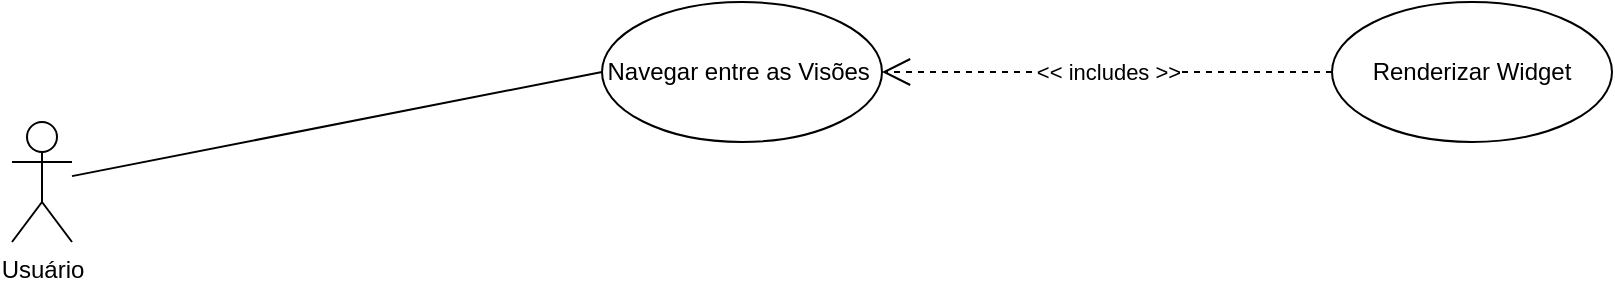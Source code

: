 <mxfile version="15.1.1" type="device" pages="2"><diagram id="THj_LYLg6V2c_NQHtL3b" name="Diagrama de Caso de USo"><mxGraphModel dx="1422" dy="805" grid="1" gridSize="10" guides="1" tooltips="1" connect="1" arrows="1" fold="1" page="1" pageScale="1" pageWidth="1169" pageHeight="827" math="0" shadow="0"><root><mxCell id="0"/><mxCell id="1" parent="0"/><mxCell id="EOrFtkxf4zRqqppEf-Ch-1" value="Usuário" style="shape=umlActor;verticalLabelPosition=bottom;verticalAlign=top;html=1;" vertex="1" parent="1"><mxGeometry x="150" y="290" width="30" height="60" as="geometry"/></mxCell><mxCell id="EOrFtkxf4zRqqppEf-Ch-2" value="Navegar entre as Visões&amp;nbsp;" style="ellipse;whiteSpace=wrap;html=1;" vertex="1" parent="1"><mxGeometry x="445" y="230" width="140" height="70" as="geometry"/></mxCell><mxCell id="EOrFtkxf4zRqqppEf-Ch-6" value="" style="endArrow=none;startArrow=none;endFill=0;startFill=0;html=1;entryX=0;entryY=0.5;entryDx=0;entryDy=0;" edge="1" parent="1" source="EOrFtkxf4zRqqppEf-Ch-1" target="EOrFtkxf4zRqqppEf-Ch-2"><mxGeometry width="160" relative="1" as="geometry"><mxPoint x="280" y="400" as="sourcePoint"/><mxPoint x="440" y="400" as="targetPoint"/></mxGeometry></mxCell><mxCell id="EOrFtkxf4zRqqppEf-Ch-9" value="Renderizar Widget" style="ellipse;whiteSpace=wrap;html=1;" vertex="1" parent="1"><mxGeometry x="810" y="230" width="140" height="70" as="geometry"/></mxCell><mxCell id="EOrFtkxf4zRqqppEf-Ch-10" value="&amp;lt;&amp;lt; includes &amp;gt;&amp;gt;" style="endArrow=open;endSize=12;dashed=1;html=1;entryX=1;entryY=0.5;entryDx=0;entryDy=0;exitX=0;exitY=0.5;exitDx=0;exitDy=0;" edge="1" parent="1" source="EOrFtkxf4zRqqppEf-Ch-9" target="EOrFtkxf4zRqqppEf-Ch-2"><mxGeometry width="160" relative="1" as="geometry"><mxPoint x="630" y="270" as="sourcePoint"/><mxPoint x="790" y="270" as="targetPoint"/></mxGeometry></mxCell></root></mxGraphModel></diagram><diagram id="_kLhkF4n8smCMhdT59Ck" name="Diagrama de Atividade"><mxGraphModel dx="2844" dy="1610" grid="1" gridSize="10" guides="1" tooltips="1" connect="1" arrows="1" fold="1" page="1" pageScale="1" pageWidth="1169" pageHeight="827" math="0" shadow="0"><root><mxCell id="Y55pQXGXQPFO0IFNByHE-0"/><mxCell id="Y55pQXGXQPFO0IFNByHE-1" parent="Y55pQXGXQPFO0IFNByHE-0"/><mxCell id="Y55pQXGXQPFO0IFNByHE-6" value="Desativar a widget anterior" style="rounded=1;whiteSpace=wrap;html=1;arcSize=40;fontColor=#000000;fillColor=#ffffc0;strokeColor=#ff0000;" vertex="1" parent="Y55pQXGXQPFO0IFNByHE-1"><mxGeometry x="335" y="220" width="120" height="40" as="geometry"/></mxCell><mxCell id="Y55pQXGXQPFO0IFNByHE-7" value="" style="edgeStyle=orthogonalEdgeStyle;html=1;verticalAlign=bottom;endArrow=open;endSize=8;strokeColor=#ff0000;" edge="1" source="Y55pQXGXQPFO0IFNByHE-6" parent="Y55pQXGXQPFO0IFNByHE-1"><mxGeometry relative="1" as="geometry"><mxPoint x="395" y="320" as="targetPoint"/></mxGeometry></mxCell><mxCell id="Y55pQXGXQPFO0IFNByHE-8" value="Deve salvar algum dado da widget anterior?" style="rhombus;whiteSpace=wrap;html=1;fillColor=#ffffc0;strokeColor=#ff0000;" vertex="1" parent="Y55pQXGXQPFO0IFNByHE-1"><mxGeometry x="310" y="320" width="170" height="120" as="geometry"/></mxCell><mxCell id="Y55pQXGXQPFO0IFNByHE-9" value="no" style="edgeStyle=orthogonalEdgeStyle;html=1;align=left;verticalAlign=bottom;endArrow=open;endSize=8;strokeColor=#ff0000;entryX=-0.2;entryY=0.213;entryDx=0;entryDy=0;entryPerimeter=0;" edge="1" source="Y55pQXGXQPFO0IFNByHE-8" parent="Y55pQXGXQPFO0IFNByHE-1" target="Y55pQXGXQPFO0IFNByHE-15"><mxGeometry x="-1" relative="1" as="geometry"><mxPoint x="535" y="340" as="targetPoint"/></mxGeometry></mxCell><mxCell id="Y55pQXGXQPFO0IFNByHE-10" value="yes" style="edgeStyle=orthogonalEdgeStyle;html=1;align=left;verticalAlign=top;endArrow=open;endSize=8;strokeColor=#ff0000;entryX=0.5;entryY=0;entryDx=0;entryDy=0;exitX=0.5;exitY=1;exitDx=0;exitDy=0;" edge="1" source="Y55pQXGXQPFO0IFNByHE-8" parent="Y55pQXGXQPFO0IFNByHE-1" target="Y55pQXGXQPFO0IFNByHE-16"><mxGeometry x="-1" relative="1" as="geometry"><mxPoint x="395" y="420" as="targetPoint"/><Array as="points"><mxPoint x="395" y="490"/><mxPoint x="395" y="490"/></Array></mxGeometry></mxCell><mxCell id="Y55pQXGXQPFO0IFNByHE-11" value="Renderizar a próxima widget" style="rounded=1;whiteSpace=wrap;html=1;arcSize=40;fontColor=#000000;fillColor=#ffffc0;strokeColor=#ff0000;" vertex="1" parent="Y55pQXGXQPFO0IFNByHE-1"><mxGeometry x="745" y="340" width="120" height="40" as="geometry"/></mxCell><mxCell id="Y55pQXGXQPFO0IFNByHE-12" value="" style="edgeStyle=orthogonalEdgeStyle;html=1;verticalAlign=bottom;endArrow=open;endSize=8;strokeColor=#ff0000;entryX=0.5;entryY=0;entryDx=0;entryDy=0;" edge="1" source="Y55pQXGXQPFO0IFNByHE-11" parent="Y55pQXGXQPFO0IFNByHE-1" target="Y55pQXGXQPFO0IFNByHE-13"><mxGeometry relative="1" as="geometry"><mxPoint x="785" y="420" as="targetPoint"/></mxGeometry></mxCell><mxCell id="Y55pQXGXQPFO0IFNByHE-13" value="Ativar as funcionalidades da widget" style="rounded=1;whiteSpace=wrap;html=1;arcSize=40;fontColor=#000000;fillColor=#ffffc0;strokeColor=#ff0000;" vertex="1" parent="Y55pQXGXQPFO0IFNByHE-1"><mxGeometry x="745" y="474" width="120" height="40" as="geometry"/></mxCell><mxCell id="Y55pQXGXQPFO0IFNByHE-14" value="" style="edgeStyle=orthogonalEdgeStyle;html=1;verticalAlign=bottom;endArrow=open;endSize=8;strokeColor=#ff0000;entryX=0.5;entryY=0;entryDx=0;entryDy=0;exitX=0.5;exitY=1;exitDx=0;exitDy=0;" edge="1" parent="Y55pQXGXQPFO0IFNByHE-1" source="Y55pQXGXQPFO0IFNByHE-13" target="Y55pQXGXQPFO0IFNByHE-20"><mxGeometry relative="1" as="geometry"><mxPoint x="775" y="630" as="targetPoint"/><mxPoint x="775" y="530" as="sourcePoint"/><Array as="points"><mxPoint x="805" y="640"/><mxPoint x="805" y="640"/></Array></mxGeometry></mxCell><mxCell id="Y55pQXGXQPFO0IFNByHE-15" value="" style="html=1;points=[];perimeter=orthogonalPerimeter;fillColor=#201E21;" vertex="1" parent="Y55pQXGXQPFO0IFNByHE-1"><mxGeometry x="625" y="320" width="10" height="80" as="geometry"/></mxCell><mxCell id="Y55pQXGXQPFO0IFNByHE-16" value="Salvar o estado da widget" style="rounded=1;whiteSpace=wrap;html=1;arcSize=40;fontColor=#000000;fillColor=#ffffc0;strokeColor=#ff0000;" vertex="1" parent="Y55pQXGXQPFO0IFNByHE-1"><mxGeometry x="335" y="500" width="120" height="40" as="geometry"/></mxCell><mxCell id="Y55pQXGXQPFO0IFNByHE-18" value="" style="edgeStyle=orthogonalEdgeStyle;html=1;verticalAlign=bottom;endArrow=open;endSize=8;strokeColor=#ff0000;entryX=-0.1;entryY=0.85;entryDx=0;entryDy=0;exitX=0.5;exitY=1;exitDx=0;exitDy=0;entryPerimeter=0;" edge="1" parent="Y55pQXGXQPFO0IFNByHE-1" source="Y55pQXGXQPFO0IFNByHE-16" target="Y55pQXGXQPFO0IFNByHE-15"><mxGeometry relative="1" as="geometry"><mxPoint x="785" y="640" as="targetPoint"/><mxPoint x="795" y="510" as="sourcePoint"/><Array as="points"><mxPoint x="395" y="580"/><mxPoint x="605" y="580"/><mxPoint x="605" y="388"/></Array></mxGeometry></mxCell><mxCell id="Y55pQXGXQPFO0IFNByHE-19" value="" style="edgeStyle=orthogonalEdgeStyle;html=1;verticalAlign=bottom;endArrow=open;endSize=8;strokeColor=#ff0000;entryX=0;entryY=0.5;entryDx=0;entryDy=0;exitX=1.3;exitY=0.45;exitDx=0;exitDy=0;exitPerimeter=0;" edge="1" parent="Y55pQXGXQPFO0IFNByHE-1" source="Y55pQXGXQPFO0IFNByHE-15" target="Y55pQXGXQPFO0IFNByHE-11"><mxGeometry relative="1" as="geometry"><mxPoint x="634" y="398" as="targetPoint"/><mxPoint x="715" y="300" as="sourcePoint"/><Array as="points"><mxPoint x="725" y="356"/><mxPoint x="725" y="360"/></Array></mxGeometry></mxCell><mxCell id="Y55pQXGXQPFO0IFNByHE-20" value="" style="ellipse;html=1;shape=endState;fillColor=#000000;strokeColor=#ff0000;" vertex="1" parent="Y55pQXGXQPFO0IFNByHE-1"><mxGeometry x="790" y="600" width="30" height="30" as="geometry"/></mxCell><mxCell id="Y55pQXGXQPFO0IFNByHE-21" value="" style="ellipse;html=1;shape=startState;fillColor=#000000;strokeColor=#ff0000;" vertex="1" parent="Y55pQXGXQPFO0IFNByHE-1"><mxGeometry x="375" y="120" width="30" height="30" as="geometry"/></mxCell><mxCell id="Y55pQXGXQPFO0IFNByHE-22" value="" style="edgeStyle=orthogonalEdgeStyle;html=1;verticalAlign=bottom;endArrow=open;endSize=8;strokeColor=#ff0000;entryX=0.453;entryY=-0.035;entryDx=0;entryDy=0;entryPerimeter=0;" edge="1" source="Y55pQXGXQPFO0IFNByHE-21" parent="Y55pQXGXQPFO0IFNByHE-1" target="Y55pQXGXQPFO0IFNByHE-6"><mxGeometry relative="1" as="geometry"><mxPoint x="389" y="200" as="targetPoint"/></mxGeometry></mxCell></root></mxGraphModel></diagram></mxfile>